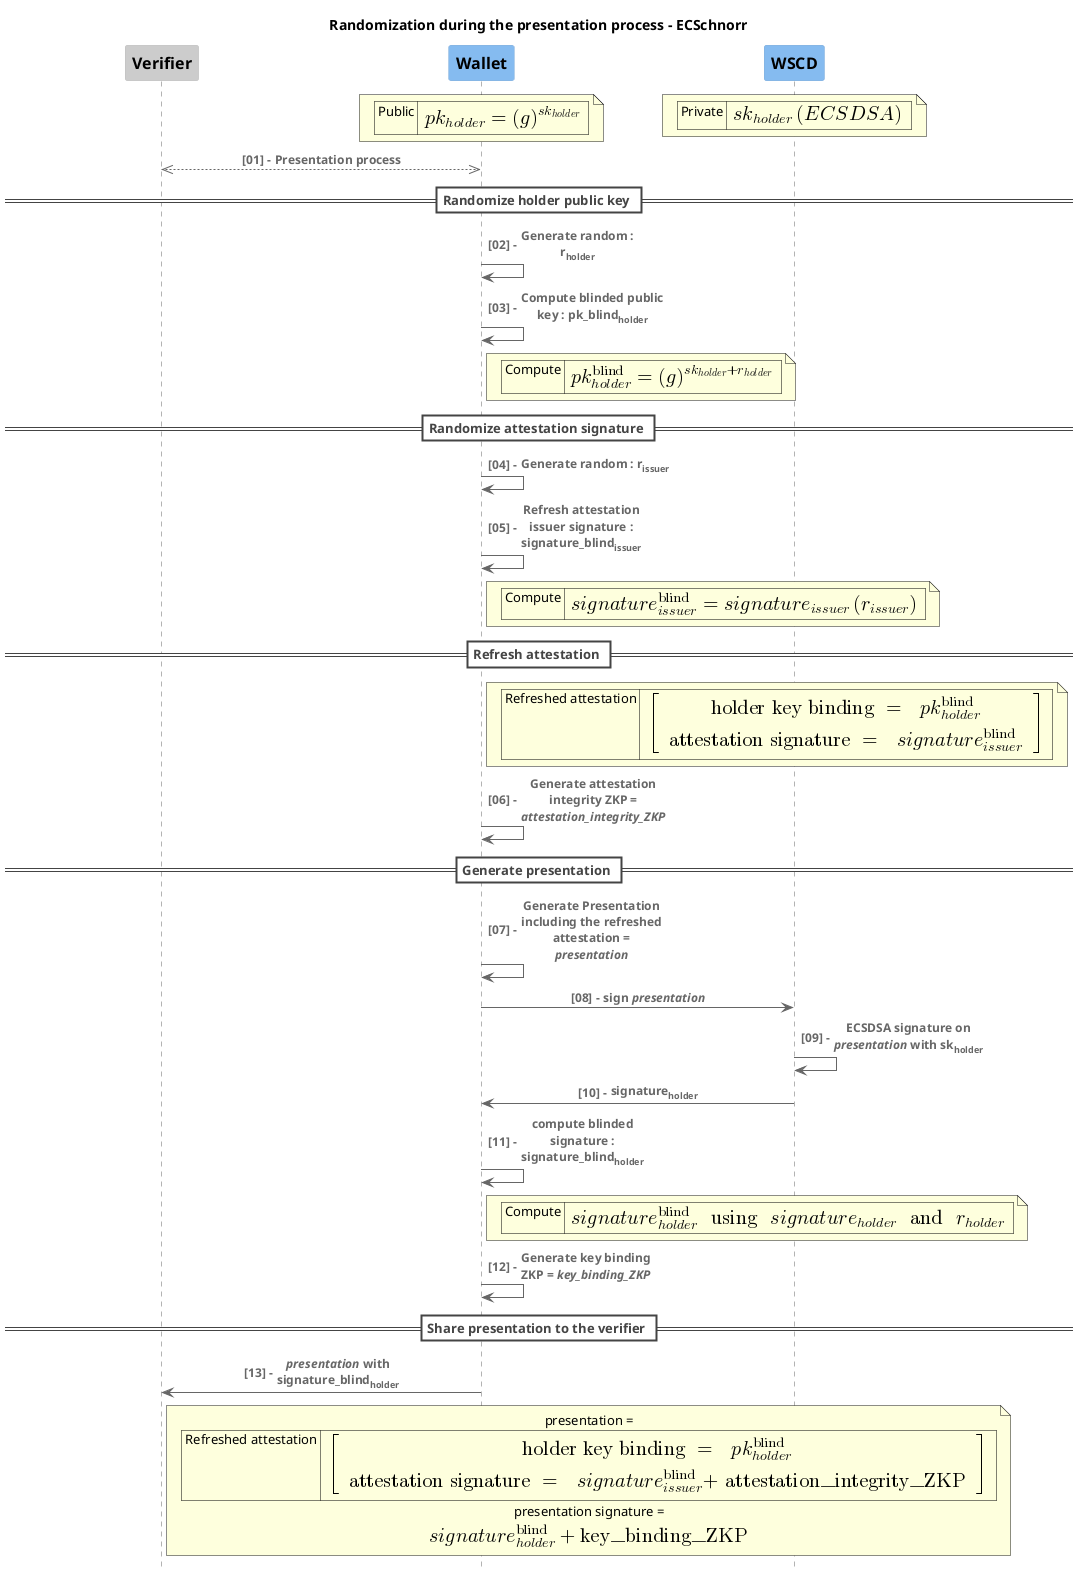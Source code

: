 @startuml 1/blind-holder-ecsdsa-presentation
title Randomization during the presentation process - ECSchnorr

!include <c4/C4_Context.puml>
!include <c4/C4_Container.puml>
!include <c4/C4_Component.puml>
!include <c4/C4_Dynamic.puml>
!include <c4/C4_Sequence.puml>
!include <office/Users/user.puml>
!include <office/Users/mobile_user.puml>

skinparam ParticipantPadding 120

HIDE_STEREOTYPE()
autonumber "<b>[00] - "

Component_Ext(verifier, "Verifier")
Component(wallet, "Wallet")
Component(se, "WSCD")

note over wallet
| Public | <math>pk_(holder)=(g)^(sk_(holder))</math> |
end note
/note over se
| Private | <math>sk_(holder) (ECSDSA)</math> |
end note


BiRel(verifier, wallet, "Presentation process")

== Randomize holder public key ==
Rel(wallet, wallet, "Generate random : r<sub>holder</sub>")
Rel(wallet, wallet, "Compute blinded public key : pk_blind<sub>holder</sub>")
note right wallet
| Compute | <math>pk_(holder)^("blind") = (g)^(sk_(holder)+r_(holder))</math> |
end note

== Randomize attestation signature ==
Rel(wallet, wallet, "Generate random : r<sub>issuer</sub>")
Rel(wallet, wallet, "Refresh attestation issuer signature : signature_blind<sub>issuer</sub>")
note right wallet
| Compute | <math>signature_(issuer)^("blind") = signature_(issuer)(r_(issuer)) </math> |
end note

== Refresh attestation ==
note right wallet
| Refreshed attestation | <math>[["holder key binding = "pk_(holder)^("blind") ],["attestation signature = " signature_(issuer)^("blind")]]</math> |
end note
Rel(wallet, wallet, "Generate attestation integrity ZKP = //attestation_integrity_ZKP//")

== Generate presentation ==
Rel(wallet, wallet, "Generate Presentation including the refreshed attestation = //presentation//")
Rel(wallet, se, "sign //presentation//")
Rel(se, se, "ECSDSA signature on //presentation// with sk<sub>holder</sub>")
Rel(se, wallet, "signature<sub>holder</sub>")
Rel(wallet, wallet, "compute blinded signature : signature_blind<sub>holder</sub>")
note right wallet
| Compute | <math>signature_(holder)^("blind") " using " signature_(holder) " and " r_(holder)</math> |
end note
Rel(wallet, wallet, "Generate key binding ZKP = //key_binding_ZKP//")

== Share presentation to the verifier ==
Rel(wallet, verifier, "//presentation// with signature_blind<sub>holder</sub>")
note right verifier
    presentation =  
    | Refreshed attestation | <math> [["holder key binding = "pk_(holder)^("blind")],[ "attestation signature = " signature_(issuer)^("blind") "+ attestation_integrity_ZKP"]]</math> |
    presentation signature = <math>signature_(holder)^("blind") + "key_binding_ZKP"</math> 
end note
@enduml